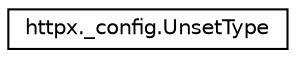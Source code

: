 digraph "Graphical Class Hierarchy"
{
 // LATEX_PDF_SIZE
  edge [fontname="Helvetica",fontsize="10",labelfontname="Helvetica",labelfontsize="10"];
  node [fontname="Helvetica",fontsize="10",shape=record];
  rankdir="LR";
  Node0 [label="httpx._config.UnsetType",height=0.2,width=0.4,color="black", fillcolor="white", style="filled",URL="$classhttpx_1_1__config_1_1UnsetType.html",tooltip=" "];
}
